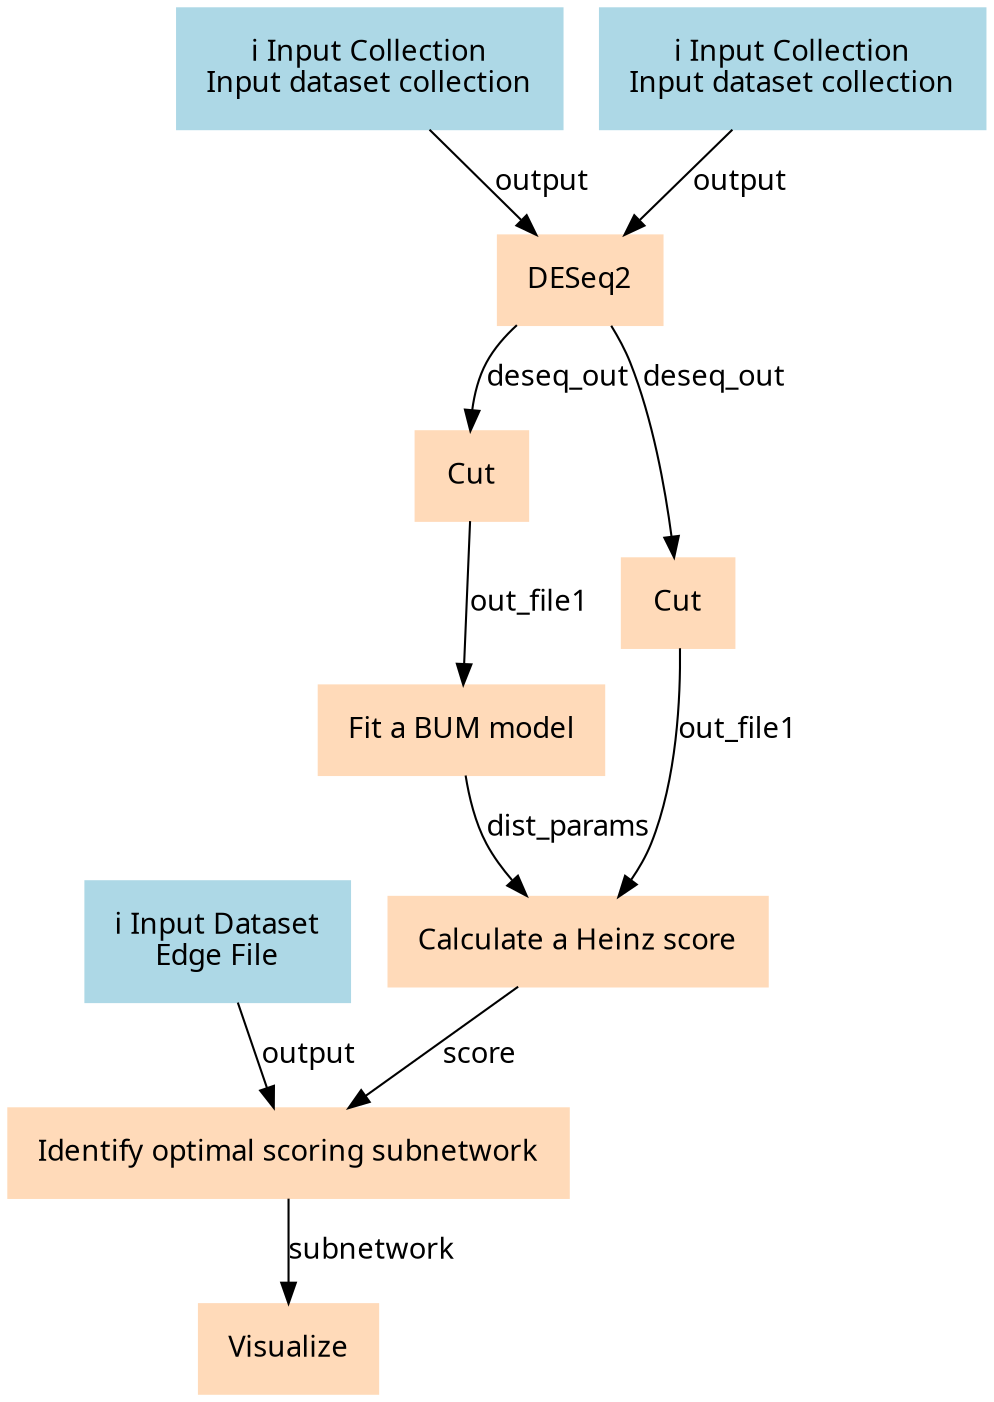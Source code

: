 digraph main {
  node [fontname="Atkinson Hyperlegible", shape=box, color=white,style=filled,color=peachpuff,margin="0.2,0.2"];
  edge [fontname="Atkinson Hyperlegible"];
  0[color=lightblue,label="ℹ️ Input Dataset\nEdge File"]
  1[color=lightblue,label="ℹ️ Input Collection\nInput dataset collection"]
  2[color=lightblue,label="ℹ️ Input Collection\nInput dataset collection"]
  3[label="DESeq2"]
  1 -> 3 [label="output"]
  2 -> 3 [label="output"]
  4[label="Cut"]
  3 -> 4 [label="deseq_out"]
  5[label="Cut"]
  3 -> 5 [label="deseq_out"]
  6[label="Fit a BUM model"]
  4 -> 6 [label="out_file1"]
  7[label="Calculate a Heinz score"]
  5 -> 7 [label="out_file1"]
  6 -> 7 [label="dist_params"]
  8[label="Identify optimal scoring subnetwork"]
  7 -> 8 [label="score"]
  0 -> 8 [label="output"]
  9[label="Visualize"]
  8 -> 9 [label="subnetwork"]
}